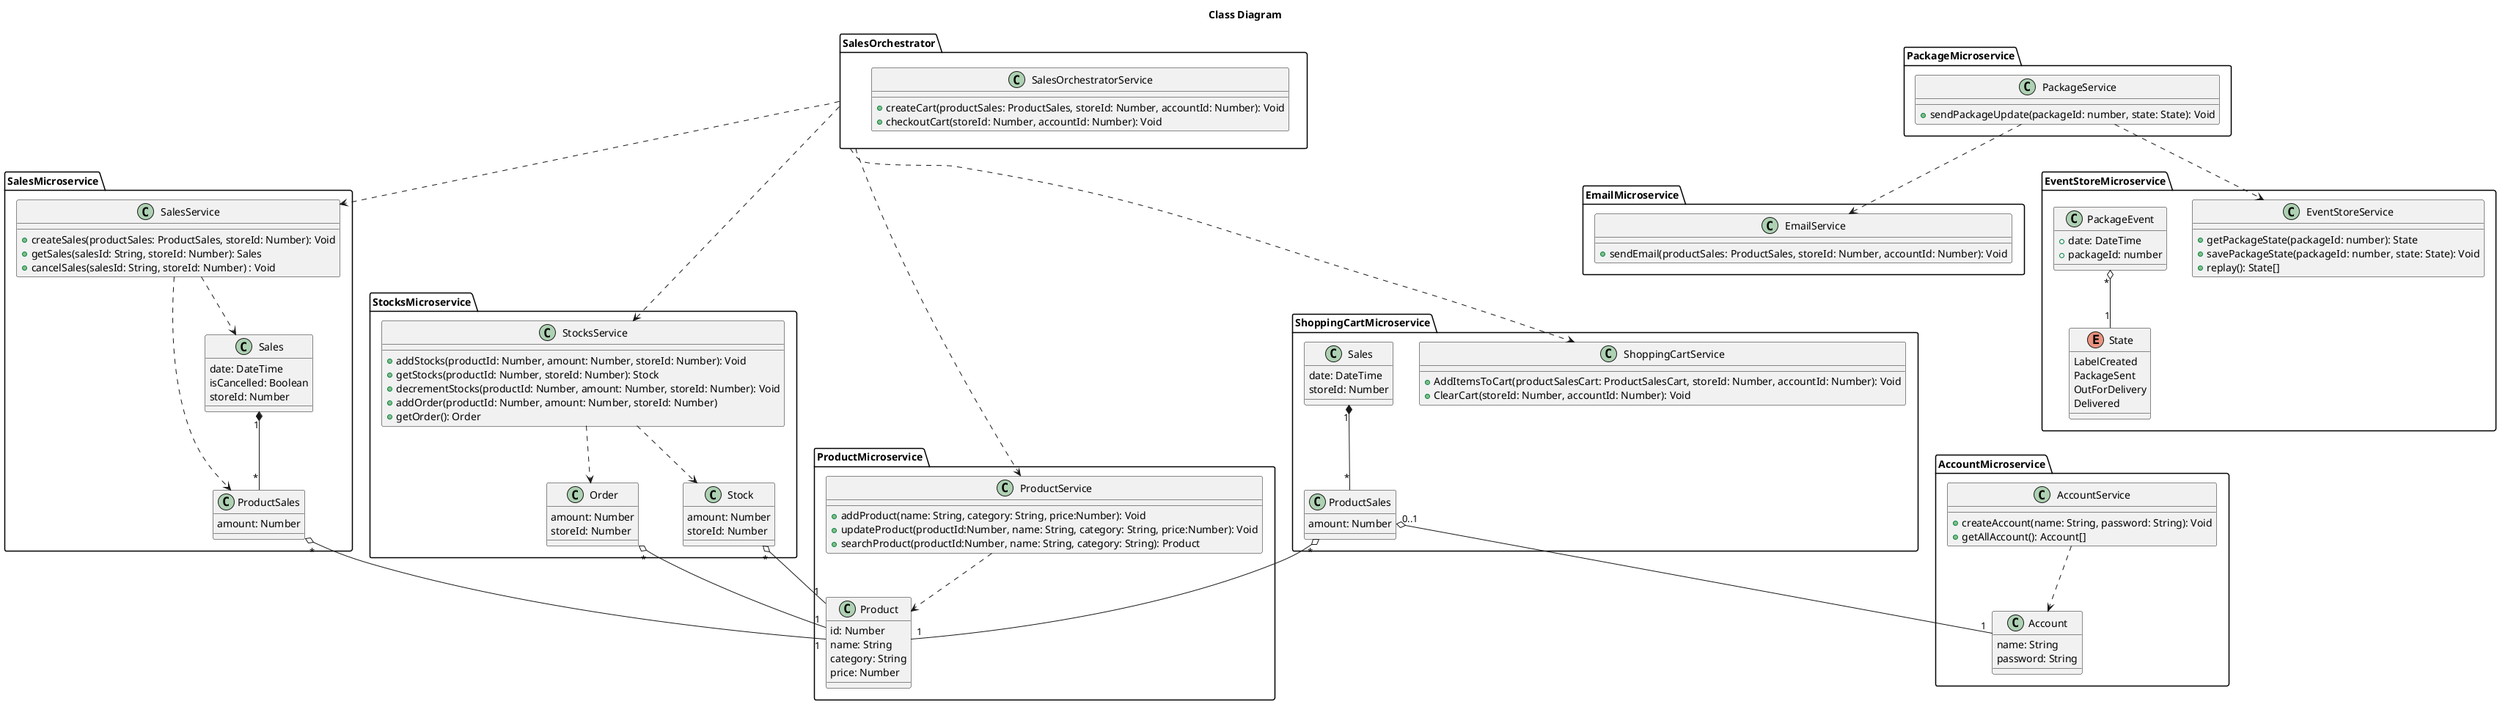 @startuml class
title Class Diagram


package ProductMicroservice {
    class ProductService {
        + addProduct(name: String, category: String, price:Number): Void
        + updateProduct(productId:Number, name: String, category: String, price:Number): Void
        + searchProduct(productId:Number, name: String, category: String): Product
    }

    class Product {
        id: Number
        name: String
        category: String
        price: Number
    }
}

ProductService ..> Product

package StocksMicroservice {
    class StocksService {
        + addStocks(productId: Number, amount: Number, storeId: Number): Void
        + getStocks(productId: Number, storeId: Number): Stock
        + decrementStocks(productId: Number, amount: Number, storeId: Number): Void
        + addOrder(productId: Number, amount: Number, storeId: Number)
        + getOrder(): Order
    }
    class Order {
        amount: Number
        storeId: Number
    }

    class Stock {
        amount: Number
        storeId: Number
    }
}

StocksService ..> Stock
StocksService ..> Order


package SalesMicroservice {
    class SalesService {
        + createSales(productSales: ProductSales, storeId: Number): Void
        + getSales(salesId: String, storeId: Number): Sales
        + cancelSales(salesId: String, storeId: Number) : Void
    }
    class ProductSales {
        amount: Number
    }

    class Sales {
        date: DateTime
        isCancelled: Boolean
        storeId: Number
    }
}

SalesService ..> ProductSales
SalesService ..> Sales

package AccountMicroservice{
    class AccountService {
        + createAccount(name: String, password: String): Void
        + getAllAccount(): Account[]
    }

    class Account {
        name: String
        password: String
    }
}

AccountService ..> Account

package ShoppingCartMicroservice {
    class ShoppingCartService{
        + AddItemsToCart(productSalesCart: ProductSalesCart, storeId: Number, accountId: Number): Void
        + ClearCart(storeId: Number, accountId: Number): Void
    }

    class ProductSalesCart as "ProductSales" {
        amount: Number
    }

    class SalesCart as "Sales" {
        date: DateTime
        storeId: Number
    }
}

SalesOrchestrator ..> ShoppingCartService
SalesOrchestrator ..> SalesService
SalesOrchestrator ..> ProductService
SalesOrchestrator ..> StocksService

package SalesOrchestrator {
    class SalesOrchestratorService {
        + createCart(productSales: ProductSales, storeId: Number, accountId: Number): Void
        + checkoutCart(storeId: Number, accountId: Number): Void
    }
}

package PackageMicroservice {
    class PackageService {
        + sendPackageUpdate(packageId: number, state: State): Void
    }
}

package EmailMicroservice {
    class EmailService {
        + sendEmail(productSales: ProductSales, storeId: Number, accountId: Number): Void
    }
}

package EventStoreMicroservice {
    class EventStoreService {
        + getPackageState(packageId: number): State
        + savePackageState(packageId: number, state: State): Void
        + replay(): State[]
    }

    class PackageEvent {
        + date: DateTime
        + packageId: number
    }

    enum "State" as s {
        LabelCreated
        PackageSent
        OutForDelivery
        Delivered
    }
}

PackageService ..> EmailService
PackageService ..> EventStoreService


PackageEvent "*" o-- "1" s

Sales "1" *-- "*" ProductSales

SalesCart "1" *-- "*" ProductSalesCart

ProductSalesCart "*" o-- "1" Product

ProductSalesCart "0..1" o-- "1" Account

ProductSales "*" o-- "1" Product

Stock "*" o-- "1" Product

Order "*" o-- "1" Product




@enduml